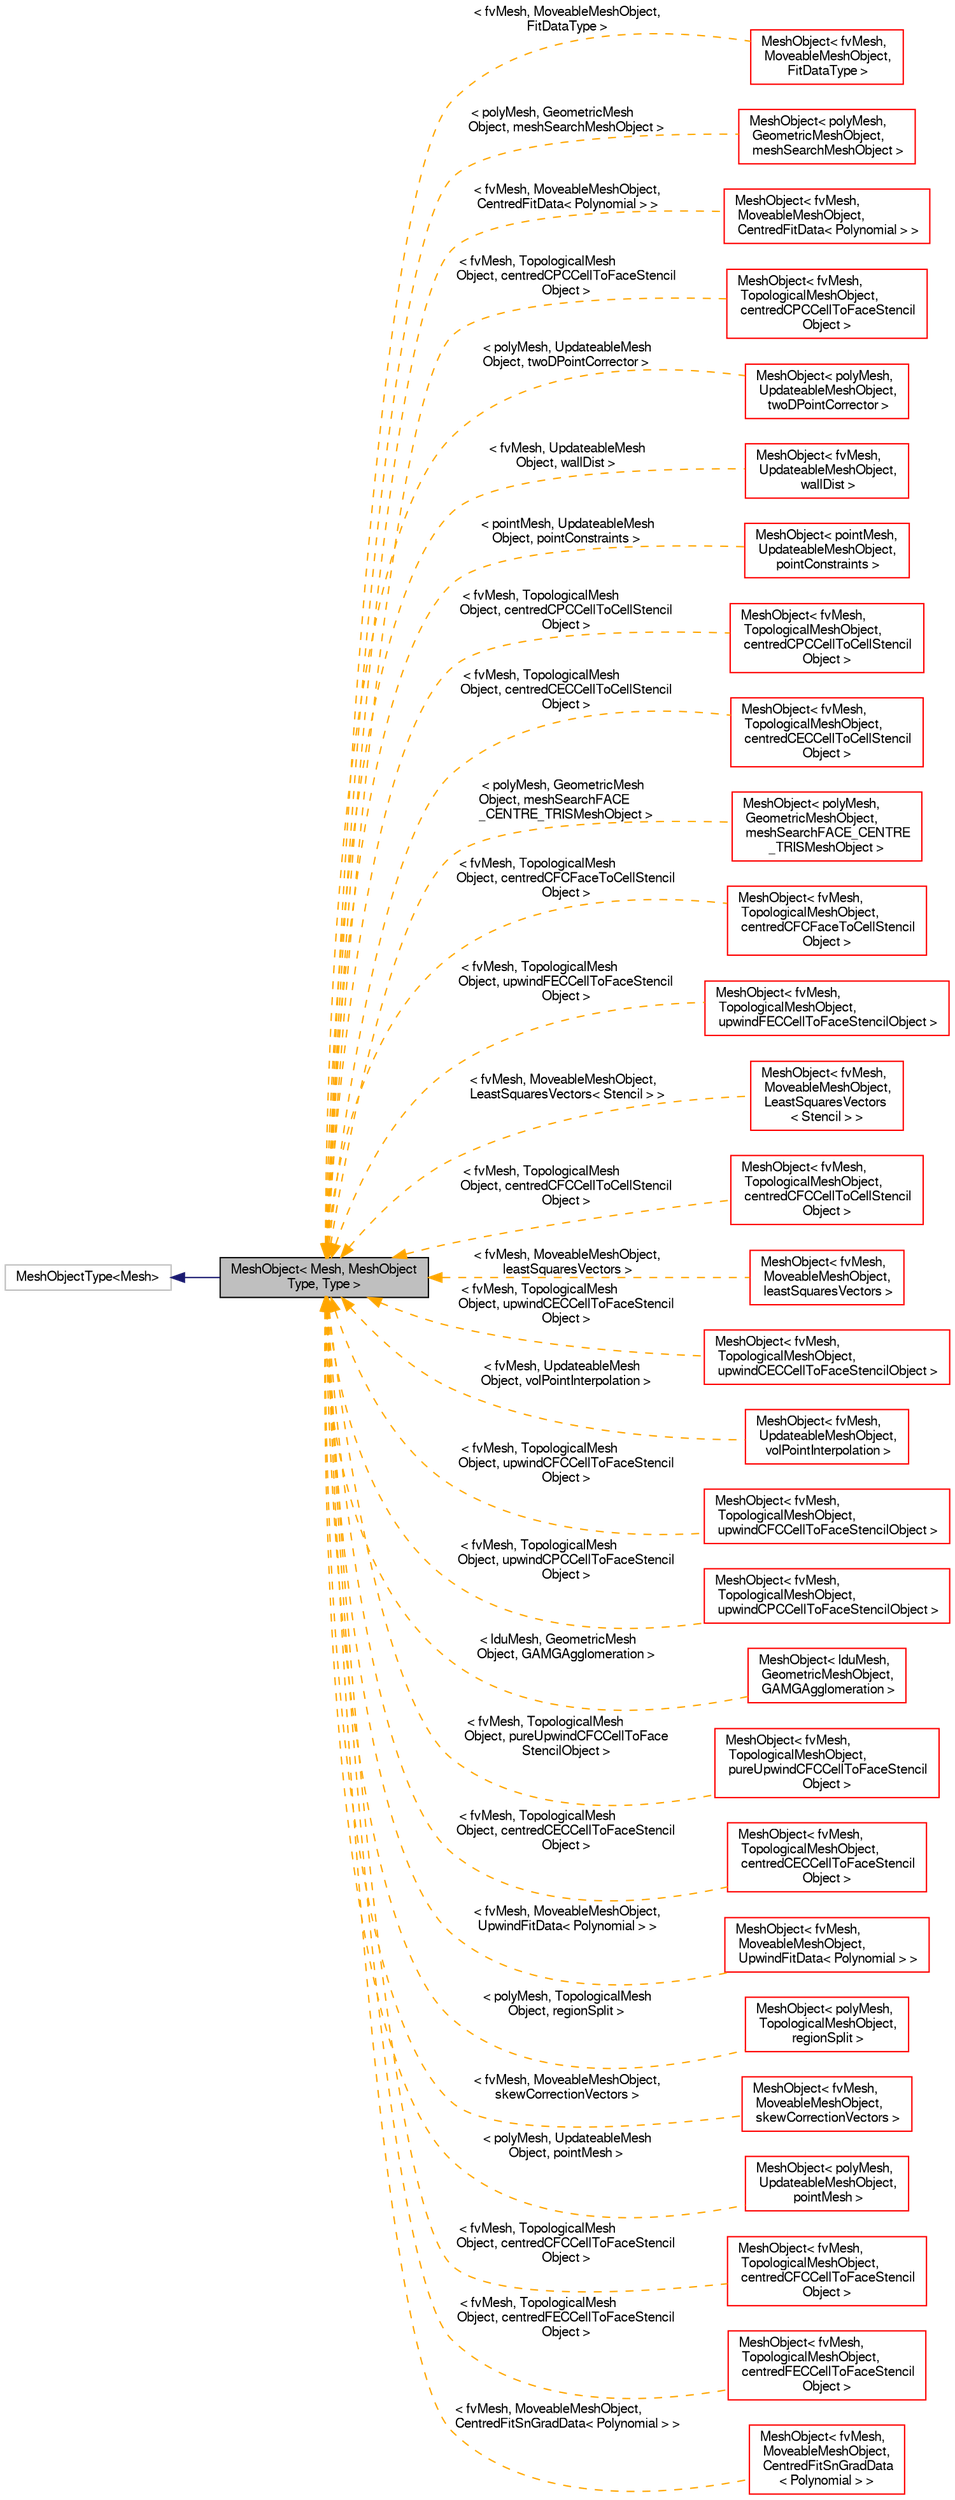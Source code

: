 digraph "MeshObject&lt; Mesh, MeshObjectType, Type &gt;"
{
  bgcolor="transparent";
  edge [fontname="FreeSans",fontsize="10",labelfontname="FreeSans",labelfontsize="10"];
  node [fontname="FreeSans",fontsize="10",shape=record];
  rankdir="LR";
  Node1 [label="MeshObject\< Mesh, MeshObject\lType, Type \>",height=0.2,width=0.4,color="black", fillcolor="grey75", style="filled" fontcolor="black"];
  Node2 -> Node1 [dir="back",color="midnightblue",fontsize="10",style="solid",fontname="FreeSans"];
  Node2 [label="MeshObjectType\<Mesh\>",height=0.2,width=0.4,color="grey75"];
  Node1 -> Node3 [dir="back",color="orange",fontsize="10",style="dashed",label=" \< fvMesh, MoveableMeshObject,\l FitDataType \>" ,fontname="FreeSans"];
  Node3 [label="MeshObject\< fvMesh,\l MoveableMeshObject,\l FitDataType \>",height=0.2,width=0.4,color="red",URL="$a01425.html"];
  Node1 -> Node4 [dir="back",color="orange",fontsize="10",style="dashed",label=" \< polyMesh, GeometricMesh\lObject, meshSearchMeshObject \>" ,fontname="FreeSans"];
  Node4 [label="MeshObject\< polyMesh,\l GeometricMeshObject,\l meshSearchMeshObject \>",height=0.2,width=0.4,color="red",URL="$a01425.html"];
  Node1 -> Node5 [dir="back",color="orange",fontsize="10",style="dashed",label=" \< fvMesh, MoveableMeshObject,\l CentredFitData\< Polynomial \> \>" ,fontname="FreeSans"];
  Node5 [label="MeshObject\< fvMesh,\l MoveableMeshObject,\l CentredFitData\< Polynomial \> \>",height=0.2,width=0.4,color="red",URL="$a01425.html"];
  Node1 -> Node6 [dir="back",color="orange",fontsize="10",style="dashed",label=" \< fvMesh, TopologicalMesh\lObject, centredCPCCellToFaceStencil\lObject \>" ,fontname="FreeSans"];
  Node6 [label="MeshObject\< fvMesh,\l TopologicalMeshObject,\l centredCPCCellToFaceStencil\lObject \>",height=0.2,width=0.4,color="red",URL="$a01425.html"];
  Node1 -> Node7 [dir="back",color="orange",fontsize="10",style="dashed",label=" \< polyMesh, UpdateableMesh\lObject, twoDPointCorrector \>" ,fontname="FreeSans"];
  Node7 [label="MeshObject\< polyMesh,\l UpdateableMeshObject,\l twoDPointCorrector \>",height=0.2,width=0.4,color="red",URL="$a01425.html"];
  Node1 -> Node8 [dir="back",color="orange",fontsize="10",style="dashed",label=" \< fvMesh, UpdateableMesh\lObject, wallDist \>" ,fontname="FreeSans"];
  Node8 [label="MeshObject\< fvMesh,\l UpdateableMeshObject,\l wallDist \>",height=0.2,width=0.4,color="red",URL="$a01425.html"];
  Node1 -> Node9 [dir="back",color="orange",fontsize="10",style="dashed",label=" \< pointMesh, UpdateableMesh\lObject, pointConstraints \>" ,fontname="FreeSans"];
  Node9 [label="MeshObject\< pointMesh,\l UpdateableMeshObject,\l pointConstraints \>",height=0.2,width=0.4,color="red",URL="$a01425.html"];
  Node1 -> Node10 [dir="back",color="orange",fontsize="10",style="dashed",label=" \< fvMesh, TopologicalMesh\lObject, centredCPCCellToCellStencil\lObject \>" ,fontname="FreeSans"];
  Node10 [label="MeshObject\< fvMesh,\l TopologicalMeshObject,\l centredCPCCellToCellStencil\lObject \>",height=0.2,width=0.4,color="red",URL="$a01425.html"];
  Node1 -> Node11 [dir="back",color="orange",fontsize="10",style="dashed",label=" \< fvMesh, TopologicalMesh\lObject, centredCECCellToCellStencil\lObject \>" ,fontname="FreeSans"];
  Node11 [label="MeshObject\< fvMesh,\l TopologicalMeshObject,\l centredCECCellToCellStencil\lObject \>",height=0.2,width=0.4,color="red",URL="$a01425.html"];
  Node1 -> Node12 [dir="back",color="orange",fontsize="10",style="dashed",label=" \< polyMesh, GeometricMesh\lObject, meshSearchFACE\l_CENTRE_TRISMeshObject \>" ,fontname="FreeSans"];
  Node12 [label="MeshObject\< polyMesh,\l GeometricMeshObject,\l meshSearchFACE_CENTRE\l_TRISMeshObject \>",height=0.2,width=0.4,color="red",URL="$a01425.html"];
  Node1 -> Node13 [dir="back",color="orange",fontsize="10",style="dashed",label=" \< fvMesh, TopologicalMesh\lObject, centredCFCFaceToCellStencil\lObject \>" ,fontname="FreeSans"];
  Node13 [label="MeshObject\< fvMesh,\l TopologicalMeshObject,\l centredCFCFaceToCellStencil\lObject \>",height=0.2,width=0.4,color="red",URL="$a01425.html"];
  Node1 -> Node14 [dir="back",color="orange",fontsize="10",style="dashed",label=" \< fvMesh, TopologicalMesh\lObject, upwindFECCellToFaceStencil\lObject \>" ,fontname="FreeSans"];
  Node14 [label="MeshObject\< fvMesh,\l TopologicalMeshObject,\l upwindFECCellToFaceStencilObject \>",height=0.2,width=0.4,color="red",URL="$a01425.html"];
  Node1 -> Node15 [dir="back",color="orange",fontsize="10",style="dashed",label=" \< fvMesh, MoveableMeshObject,\l LeastSquaresVectors\< Stencil \> \>" ,fontname="FreeSans"];
  Node15 [label="MeshObject\< fvMesh,\l MoveableMeshObject,\l LeastSquaresVectors\l\< Stencil \> \>",height=0.2,width=0.4,color="red",URL="$a01425.html"];
  Node1 -> Node16 [dir="back",color="orange",fontsize="10",style="dashed",label=" \< fvMesh, TopologicalMesh\lObject, centredCFCCellToCellStencil\lObject \>" ,fontname="FreeSans"];
  Node16 [label="MeshObject\< fvMesh,\l TopologicalMeshObject,\l centredCFCCellToCellStencil\lObject \>",height=0.2,width=0.4,color="red",URL="$a01425.html"];
  Node1 -> Node17 [dir="back",color="orange",fontsize="10",style="dashed",label=" \< fvMesh, MoveableMeshObject,\l leastSquaresVectors \>" ,fontname="FreeSans"];
  Node17 [label="MeshObject\< fvMesh,\l MoveableMeshObject,\l leastSquaresVectors \>",height=0.2,width=0.4,color="red",URL="$a01425.html"];
  Node1 -> Node18 [dir="back",color="orange",fontsize="10",style="dashed",label=" \< fvMesh, TopologicalMesh\lObject, upwindCECCellToFaceStencil\lObject \>" ,fontname="FreeSans"];
  Node18 [label="MeshObject\< fvMesh,\l TopologicalMeshObject,\l upwindCECCellToFaceStencilObject \>",height=0.2,width=0.4,color="red",URL="$a01425.html"];
  Node1 -> Node19 [dir="back",color="orange",fontsize="10",style="dashed",label=" \< fvMesh, UpdateableMesh\lObject, volPointInterpolation \>" ,fontname="FreeSans"];
  Node19 [label="MeshObject\< fvMesh,\l UpdateableMeshObject,\l volPointInterpolation \>",height=0.2,width=0.4,color="red",URL="$a01425.html"];
  Node1 -> Node20 [dir="back",color="orange",fontsize="10",style="dashed",label=" \< fvMesh, TopologicalMesh\lObject, upwindCFCCellToFaceStencil\lObject \>" ,fontname="FreeSans"];
  Node20 [label="MeshObject\< fvMesh,\l TopologicalMeshObject,\l upwindCFCCellToFaceStencilObject \>",height=0.2,width=0.4,color="red",URL="$a01425.html"];
  Node1 -> Node21 [dir="back",color="orange",fontsize="10",style="dashed",label=" \< fvMesh, TopologicalMesh\lObject, upwindCPCCellToFaceStencil\lObject \>" ,fontname="FreeSans"];
  Node21 [label="MeshObject\< fvMesh,\l TopologicalMeshObject,\l upwindCPCCellToFaceStencilObject \>",height=0.2,width=0.4,color="red",URL="$a01425.html"];
  Node1 -> Node22 [dir="back",color="orange",fontsize="10",style="dashed",label=" \< lduMesh, GeometricMesh\lObject, GAMGAgglomeration \>" ,fontname="FreeSans"];
  Node22 [label="MeshObject\< lduMesh,\l GeometricMeshObject,\l GAMGAgglomeration \>",height=0.2,width=0.4,color="red",URL="$a01425.html"];
  Node1 -> Node23 [dir="back",color="orange",fontsize="10",style="dashed",label=" \< fvMesh, TopologicalMesh\lObject, pureUpwindCFCCellToFace\lStencilObject \>" ,fontname="FreeSans"];
  Node23 [label="MeshObject\< fvMesh,\l TopologicalMeshObject,\l pureUpwindCFCCellToFaceStencil\lObject \>",height=0.2,width=0.4,color="red",URL="$a01425.html"];
  Node1 -> Node24 [dir="back",color="orange",fontsize="10",style="dashed",label=" \< fvMesh, TopologicalMesh\lObject, centredCECCellToFaceStencil\lObject \>" ,fontname="FreeSans"];
  Node24 [label="MeshObject\< fvMesh,\l TopologicalMeshObject,\l centredCECCellToFaceStencil\lObject \>",height=0.2,width=0.4,color="red",URL="$a01425.html"];
  Node1 -> Node25 [dir="back",color="orange",fontsize="10",style="dashed",label=" \< fvMesh, MoveableMeshObject,\l UpwindFitData\< Polynomial \> \>" ,fontname="FreeSans"];
  Node25 [label="MeshObject\< fvMesh,\l MoveableMeshObject,\l UpwindFitData\< Polynomial \> \>",height=0.2,width=0.4,color="red",URL="$a01425.html"];
  Node1 -> Node26 [dir="back",color="orange",fontsize="10",style="dashed",label=" \< polyMesh, TopologicalMesh\lObject, regionSplit \>" ,fontname="FreeSans"];
  Node26 [label="MeshObject\< polyMesh,\l TopologicalMeshObject,\l regionSplit \>",height=0.2,width=0.4,color="red",URL="$a01425.html"];
  Node1 -> Node27 [dir="back",color="orange",fontsize="10",style="dashed",label=" \< fvMesh, MoveableMeshObject,\l skewCorrectionVectors \>" ,fontname="FreeSans"];
  Node27 [label="MeshObject\< fvMesh,\l MoveableMeshObject,\l skewCorrectionVectors \>",height=0.2,width=0.4,color="red",URL="$a01425.html"];
  Node1 -> Node28 [dir="back",color="orange",fontsize="10",style="dashed",label=" \< polyMesh, UpdateableMesh\lObject, pointMesh \>" ,fontname="FreeSans"];
  Node28 [label="MeshObject\< polyMesh,\l UpdateableMeshObject,\l pointMesh \>",height=0.2,width=0.4,color="red",URL="$a01425.html"];
  Node1 -> Node29 [dir="back",color="orange",fontsize="10",style="dashed",label=" \< fvMesh, TopologicalMesh\lObject, centredCFCCellToFaceStencil\lObject \>" ,fontname="FreeSans"];
  Node29 [label="MeshObject\< fvMesh,\l TopologicalMeshObject,\l centredCFCCellToFaceStencil\lObject \>",height=0.2,width=0.4,color="red",URL="$a01425.html"];
  Node1 -> Node30 [dir="back",color="orange",fontsize="10",style="dashed",label=" \< fvMesh, TopologicalMesh\lObject, centredFECCellToFaceStencil\lObject \>" ,fontname="FreeSans"];
  Node30 [label="MeshObject\< fvMesh,\l TopologicalMeshObject,\l centredFECCellToFaceStencil\lObject \>",height=0.2,width=0.4,color="red",URL="$a01425.html"];
  Node1 -> Node31 [dir="back",color="orange",fontsize="10",style="dashed",label=" \< fvMesh, MoveableMeshObject,\l CentredFitSnGradData\< Polynomial \> \>" ,fontname="FreeSans"];
  Node31 [label="MeshObject\< fvMesh,\l MoveableMeshObject,\l CentredFitSnGradData\l\< Polynomial \> \>",height=0.2,width=0.4,color="red",URL="$a01425.html"];
}
